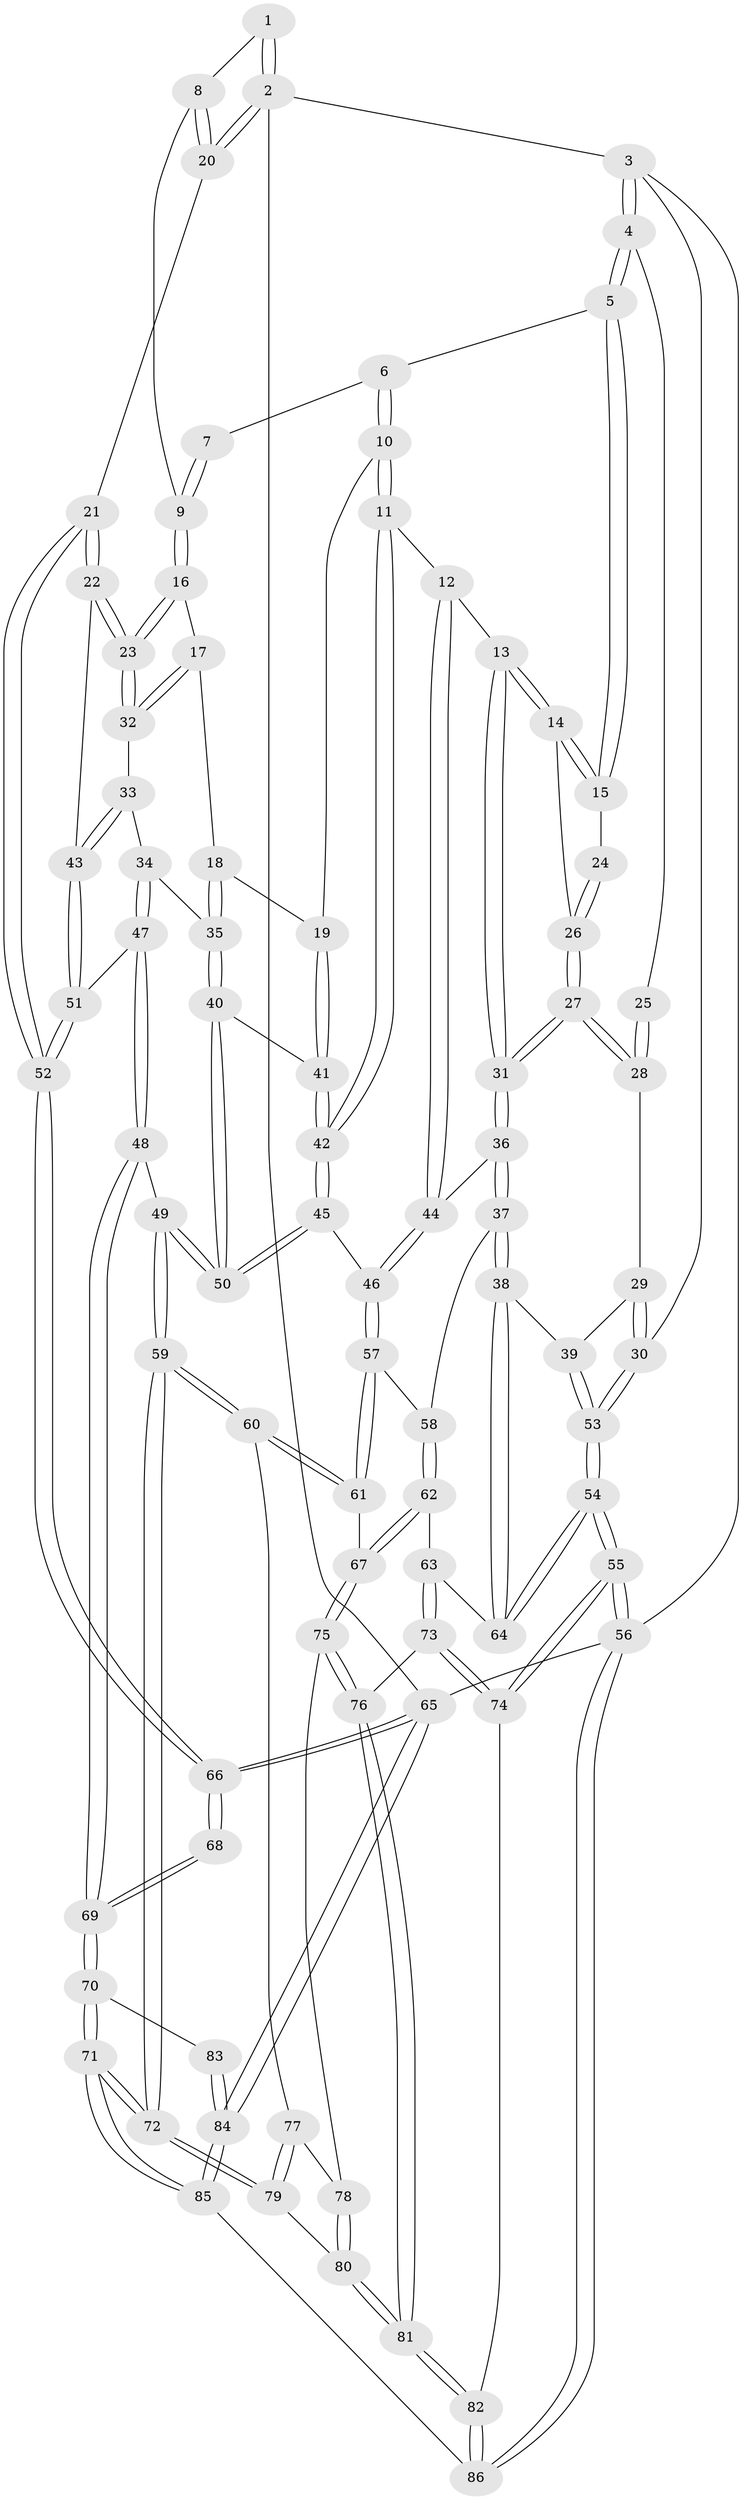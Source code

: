 // Generated by graph-tools (version 1.1) at 2025/38/03/09/25 02:38:49]
// undirected, 86 vertices, 212 edges
graph export_dot {
graph [start="1"]
  node [color=gray90,style=filled];
  1 [pos="+0.9697220220669021+0"];
  2 [pos="+1+0"];
  3 [pos="+0+0"];
  4 [pos="+0+0"];
  5 [pos="+0.33373530787226563+0"];
  6 [pos="+0.5432441819073955+0"];
  7 [pos="+0.7718036145778393+0"];
  8 [pos="+0.9657132173514417+0.11498118993163074"];
  9 [pos="+0.8580692555018538+0.11096174868611562"];
  10 [pos="+0.6011619431130493+0.17710320797110024"];
  11 [pos="+0.5037685138773894+0.26121957253716654"];
  12 [pos="+0.4542795327028729+0.25339046506247054"];
  13 [pos="+0.3934794409195232+0.22554329697654582"];
  14 [pos="+0.37157281763368866+0.19703655394070954"];
  15 [pos="+0.3627384949080497+0.1676654042212101"];
  16 [pos="+0.8288174459326533+0.1541044054168611"];
  17 [pos="+0.7998840319091198+0.1791438434150182"];
  18 [pos="+0.764662976257713+0.19394621742184773"];
  19 [pos="+0.6037400922247038+0.17809472784256736"];
  20 [pos="+1+0.19640859976360434"];
  21 [pos="+1+0.2834367710917482"];
  22 [pos="+1+0.31148157411855937"];
  23 [pos="+1+0.2982308168236794"];
  24 [pos="+0.21223608009319253+0.13597088033241742"];
  25 [pos="+0+0"];
  26 [pos="+0.2341286534338515+0.20642607167963653"];
  27 [pos="+0.20115984589868208+0.293071696879428"];
  28 [pos="+0.11315750884991295+0.2549085070697928"];
  29 [pos="+0.07872833186816322+0.28571910480225254"];
  30 [pos="+0+0.24108019215193788"];
  31 [pos="+0.22903518851515156+0.3383934607123165"];
  32 [pos="+0.8933740520098549+0.3123164605152618"];
  33 [pos="+0.8806281897740423+0.3265394678209672"];
  34 [pos="+0.7973064135880811+0.3668038281927345"];
  35 [pos="+0.7825099208566584+0.36077087987796935"];
  36 [pos="+0.23376777447861447+0.41113135682383983"];
  37 [pos="+0.23087016072676037+0.4185019669663636"];
  38 [pos="+0.1237306156839567+0.4644075005236662"];
  39 [pos="+0.043171075529219845+0.42317256264961833"];
  40 [pos="+0.7184192597019748+0.3898324261681191"];
  41 [pos="+0.6855115073381569+0.3531156127558621"];
  42 [pos="+0.5169775591584282+0.3928362648705279"];
  43 [pos="+0.9153344214523841+0.44196345485195804"];
  44 [pos="+0.334238781340438+0.38714441267518535"];
  45 [pos="+0.5162139665073467+0.42498617433501923"];
  46 [pos="+0.4801555700477785+0.4466361660444662"];
  47 [pos="+0.8767207203998311+0.488986865469478"];
  48 [pos="+0.8158117579362039+0.5775264043426025"];
  49 [pos="+0.6626876800757779+0.552900689001691"];
  50 [pos="+0.6532176529915604+0.5300568150501918"];
  51 [pos="+0.881411313286174+0.4869850832075866"];
  52 [pos="+1+0.596420386480414"];
  53 [pos="+0+0.4220006136134543"];
  54 [pos="+0+0.5291815820458744"];
  55 [pos="+0+0.8446865448846774"];
  56 [pos="+0+1"];
  57 [pos="+0.4278965362343806+0.5074237776753584"];
  58 [pos="+0.27232604555840667+0.47530726183477046"];
  59 [pos="+0.5833599520815839+0.687821326870181"];
  60 [pos="+0.48299645147182146+0.6597056608991037"];
  61 [pos="+0.4214246362624479+0.6130600874452756"];
  62 [pos="+0.27941540082059463+0.5830009917655274"];
  63 [pos="+0.11599860370936738+0.6107944320816319"];
  64 [pos="+0.10916456996418591+0.5775341235908987"];
  65 [pos="+1+1"];
  66 [pos="+1+0.7722642341098176"];
  67 [pos="+0.3190066174594228+0.6403743849298987"];
  68 [pos="+1+0.7608401590203289"];
  69 [pos="+0.8243223092572077+0.5921642306415652"];
  70 [pos="+0.7422930165319694+0.8494147859415251"];
  71 [pos="+0.6576803584294415+0.8944745452209183"];
  72 [pos="+0.6228780011050826+0.8598838400681351"];
  73 [pos="+0.09499485921119917+0.7356324482064266"];
  74 [pos="+0.05968166706381618+0.7696018625295767"];
  75 [pos="+0.2897627033602053+0.7048099523321385"];
  76 [pos="+0.24771867040121615+0.7285860211515024"];
  77 [pos="+0.4076789894869798+0.7460114025367959"];
  78 [pos="+0.35235246448737634+0.7539355502447432"];
  79 [pos="+0.4793405501578372+0.8658761581139803"];
  80 [pos="+0.37485294515238937+0.8971188054140997"];
  81 [pos="+0.31409623819118593+0.9458370339269981"];
  82 [pos="+0.2639963291125174+1"];
  83 [pos="+0.9079895745914676+0.8251668869744435"];
  84 [pos="+0.8837175722372482+1"];
  85 [pos="+0.6800292473206115+1"];
  86 [pos="+0.24990340607624736+1"];
  1 -- 2;
  1 -- 2;
  1 -- 8;
  2 -- 3;
  2 -- 20;
  2 -- 20;
  2 -- 65;
  3 -- 4;
  3 -- 4;
  3 -- 30;
  3 -- 56;
  4 -- 5;
  4 -- 5;
  4 -- 25;
  5 -- 6;
  5 -- 15;
  5 -- 15;
  6 -- 7;
  6 -- 10;
  6 -- 10;
  7 -- 9;
  7 -- 9;
  8 -- 9;
  8 -- 20;
  8 -- 20;
  9 -- 16;
  9 -- 16;
  10 -- 11;
  10 -- 11;
  10 -- 19;
  11 -- 12;
  11 -- 42;
  11 -- 42;
  12 -- 13;
  12 -- 44;
  12 -- 44;
  13 -- 14;
  13 -- 14;
  13 -- 31;
  13 -- 31;
  14 -- 15;
  14 -- 15;
  14 -- 26;
  15 -- 24;
  16 -- 17;
  16 -- 23;
  16 -- 23;
  17 -- 18;
  17 -- 32;
  17 -- 32;
  18 -- 19;
  18 -- 35;
  18 -- 35;
  19 -- 41;
  19 -- 41;
  20 -- 21;
  21 -- 22;
  21 -- 22;
  21 -- 52;
  21 -- 52;
  22 -- 23;
  22 -- 23;
  22 -- 43;
  23 -- 32;
  23 -- 32;
  24 -- 26;
  24 -- 26;
  25 -- 28;
  25 -- 28;
  26 -- 27;
  26 -- 27;
  27 -- 28;
  27 -- 28;
  27 -- 31;
  27 -- 31;
  28 -- 29;
  29 -- 30;
  29 -- 30;
  29 -- 39;
  30 -- 53;
  30 -- 53;
  31 -- 36;
  31 -- 36;
  32 -- 33;
  33 -- 34;
  33 -- 43;
  33 -- 43;
  34 -- 35;
  34 -- 47;
  34 -- 47;
  35 -- 40;
  35 -- 40;
  36 -- 37;
  36 -- 37;
  36 -- 44;
  37 -- 38;
  37 -- 38;
  37 -- 58;
  38 -- 39;
  38 -- 64;
  38 -- 64;
  39 -- 53;
  39 -- 53;
  40 -- 41;
  40 -- 50;
  40 -- 50;
  41 -- 42;
  41 -- 42;
  42 -- 45;
  42 -- 45;
  43 -- 51;
  43 -- 51;
  44 -- 46;
  44 -- 46;
  45 -- 46;
  45 -- 50;
  45 -- 50;
  46 -- 57;
  46 -- 57;
  47 -- 48;
  47 -- 48;
  47 -- 51;
  48 -- 49;
  48 -- 69;
  48 -- 69;
  49 -- 50;
  49 -- 50;
  49 -- 59;
  49 -- 59;
  51 -- 52;
  51 -- 52;
  52 -- 66;
  52 -- 66;
  53 -- 54;
  53 -- 54;
  54 -- 55;
  54 -- 55;
  54 -- 64;
  54 -- 64;
  55 -- 56;
  55 -- 56;
  55 -- 74;
  55 -- 74;
  56 -- 86;
  56 -- 86;
  56 -- 65;
  57 -- 58;
  57 -- 61;
  57 -- 61;
  58 -- 62;
  58 -- 62;
  59 -- 60;
  59 -- 60;
  59 -- 72;
  59 -- 72;
  60 -- 61;
  60 -- 61;
  60 -- 77;
  61 -- 67;
  62 -- 63;
  62 -- 67;
  62 -- 67;
  63 -- 64;
  63 -- 73;
  63 -- 73;
  65 -- 66;
  65 -- 66;
  65 -- 84;
  65 -- 84;
  66 -- 68;
  66 -- 68;
  67 -- 75;
  67 -- 75;
  68 -- 69;
  68 -- 69;
  69 -- 70;
  69 -- 70;
  70 -- 71;
  70 -- 71;
  70 -- 83;
  71 -- 72;
  71 -- 72;
  71 -- 85;
  71 -- 85;
  72 -- 79;
  72 -- 79;
  73 -- 74;
  73 -- 74;
  73 -- 76;
  74 -- 82;
  75 -- 76;
  75 -- 76;
  75 -- 78;
  76 -- 81;
  76 -- 81;
  77 -- 78;
  77 -- 79;
  77 -- 79;
  78 -- 80;
  78 -- 80;
  79 -- 80;
  80 -- 81;
  80 -- 81;
  81 -- 82;
  81 -- 82;
  82 -- 86;
  82 -- 86;
  83 -- 84;
  83 -- 84;
  84 -- 85;
  84 -- 85;
  85 -- 86;
}
